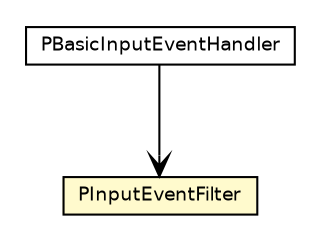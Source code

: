 #!/usr/local/bin/dot
#
# Class diagram 
# Generated by UmlGraph version 4.6 (http://www.spinellis.gr/sw/umlgraph)
#

digraph G {
	edge [fontname="Helvetica",fontsize=10,labelfontname="Helvetica",labelfontsize=10];
	node [fontname="Helvetica",fontsize=10,shape=plaintext];
	// edu.umd.cs.piccolo.event.PInputEventFilter
	c1055 [label=<<table border="0" cellborder="1" cellspacing="0" cellpadding="2" port="p" bgcolor="lemonChiffon" href="./PInputEventFilter.html">
		<tr><td><table border="0" cellspacing="0" cellpadding="1">
			<tr><td> PInputEventFilter </td></tr>
		</table></td></tr>
		</table>>, fontname="Helvetica", fontcolor="black", fontsize=9.0];
	// edu.umd.cs.piccolo.event.PBasicInputEventHandler
	c1061 [label=<<table border="0" cellborder="1" cellspacing="0" cellpadding="2" port="p" href="./PBasicInputEventHandler.html">
		<tr><td><table border="0" cellspacing="0" cellpadding="1">
			<tr><td> PBasicInputEventHandler </td></tr>
		</table></td></tr>
		</table>>, fontname="Helvetica", fontcolor="black", fontsize=9.0];
	// edu.umd.cs.piccolo.event.PBasicInputEventHandler NAVASSOC edu.umd.cs.piccolo.event.PInputEventFilter
	c1061:p -> c1055:p [taillabel="", label="", headlabel="", fontname="Helvetica", fontcolor="black", fontsize=10.0, color="black", arrowhead=open];
}

